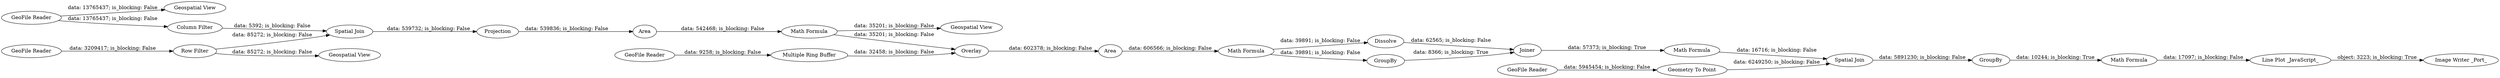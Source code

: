 digraph {
	"5041749476851424997_4" [label="GeoFile Reader"]
	"5041749476851424997_8" [label=Projection]
	"5041749476851424997_22" [label="Geometry To Point"]
	"5041749476851424997_24" [label=GroupBy]
	"5041749476851424997_25" [label="Math Formula"]
	"5041749476851424997_11" [label="Geospatial View"]
	"5041749476851424997_21" [label="GeoFile Reader"]
	"5041749476851424997_16" [label="Math Formula"]
	"5041749476851424997_13" [label="Multiple Ring Buffer"]
	"5041749476851424997_26" [label="Line Plot _JavaScript_"]
	"5041749476851424997_23" [label="Spatial Join"]
	"5041749476851424997_5" [label="Geospatial View"]
	"5041749476851424997_7" [label="Spatial Join"]
	"5041749476851424997_1" [label="GeoFile Reader"]
	"5041749476851424997_14" [label=Overlay]
	"5041749476851424997_6" [label="Column Filter"]
	"5041749476851424997_12" [label="GeoFile Reader"]
	"5041749476851424997_27" [label="Image Writer _Port_"]
	"5041749476851424997_10" [label="Math Formula"]
	"5041749476851424997_2" [label="Row Filter"]
	"5041749476851424997_17" [label=Dissolve]
	"5041749476851424997_3" [label="Geospatial View"]
	"5041749476851424997_9" [label=Area]
	"5041749476851424997_19" [label=Joiner]
	"5041749476851424997_20" [label="Math Formula"]
	"5041749476851424997_18" [label=GroupBy]
	"5041749476851424997_15" [label=Area]
	"5041749476851424997_8" -> "5041749476851424997_9" [label="data: 539836; is_blocking: False"]
	"5041749476851424997_2" -> "5041749476851424997_7" [label="data: 85272; is_blocking: False"]
	"5041749476851424997_25" -> "5041749476851424997_26" [label="data: 17097; is_blocking: False"]
	"5041749476851424997_26" -> "5041749476851424997_27" [label="object: 3223; is_blocking: True"]
	"5041749476851424997_15" -> "5041749476851424997_16" [label="data: 606566; is_blocking: False"]
	"5041749476851424997_16" -> "5041749476851424997_17" [label="data: 39891; is_blocking: False"]
	"5041749476851424997_7" -> "5041749476851424997_8" [label="data: 539732; is_blocking: False"]
	"5041749476851424997_23" -> "5041749476851424997_24" [label="data: 5891230; is_blocking: False"]
	"5041749476851424997_18" -> "5041749476851424997_19" [label="data: 8366; is_blocking: True"]
	"5041749476851424997_13" -> "5041749476851424997_14" [label="data: 32458; is_blocking: False"]
	"5041749476851424997_12" -> "5041749476851424997_13" [label="data: 9258; is_blocking: False"]
	"5041749476851424997_10" -> "5041749476851424997_11" [label="data: 35201; is_blocking: False"]
	"5041749476851424997_9" -> "5041749476851424997_10" [label="data: 542468; is_blocking: False"]
	"5041749476851424997_20" -> "5041749476851424997_23" [label="data: 16716; is_blocking: False"]
	"5041749476851424997_24" -> "5041749476851424997_25" [label="data: 10244; is_blocking: True"]
	"5041749476851424997_17" -> "5041749476851424997_19" [label="data: 62565; is_blocking: False"]
	"5041749476851424997_1" -> "5041749476851424997_2" [label="data: 3209417; is_blocking: False"]
	"5041749476851424997_4" -> "5041749476851424997_6" [label="data: 13765437; is_blocking: False"]
	"5041749476851424997_4" -> "5041749476851424997_5" [label="data: 13765437; is_blocking: False"]
	"5041749476851424997_19" -> "5041749476851424997_20" [label="data: 57373; is_blocking: True"]
	"5041749476851424997_22" -> "5041749476851424997_23" [label="data: 6249250; is_blocking: False"]
	"5041749476851424997_6" -> "5041749476851424997_7" [label="data: 5392; is_blocking: False"]
	"5041749476851424997_10" -> "5041749476851424997_14" [label="data: 35201; is_blocking: False"]
	"5041749476851424997_14" -> "5041749476851424997_15" [label="data: 602378; is_blocking: False"]
	"5041749476851424997_21" -> "5041749476851424997_22" [label="data: 5945454; is_blocking: False"]
	"5041749476851424997_16" -> "5041749476851424997_18" [label="data: 39891; is_blocking: False"]
	"5041749476851424997_2" -> "5041749476851424997_3" [label="data: 85272; is_blocking: False"]
	rankdir=LR
}
